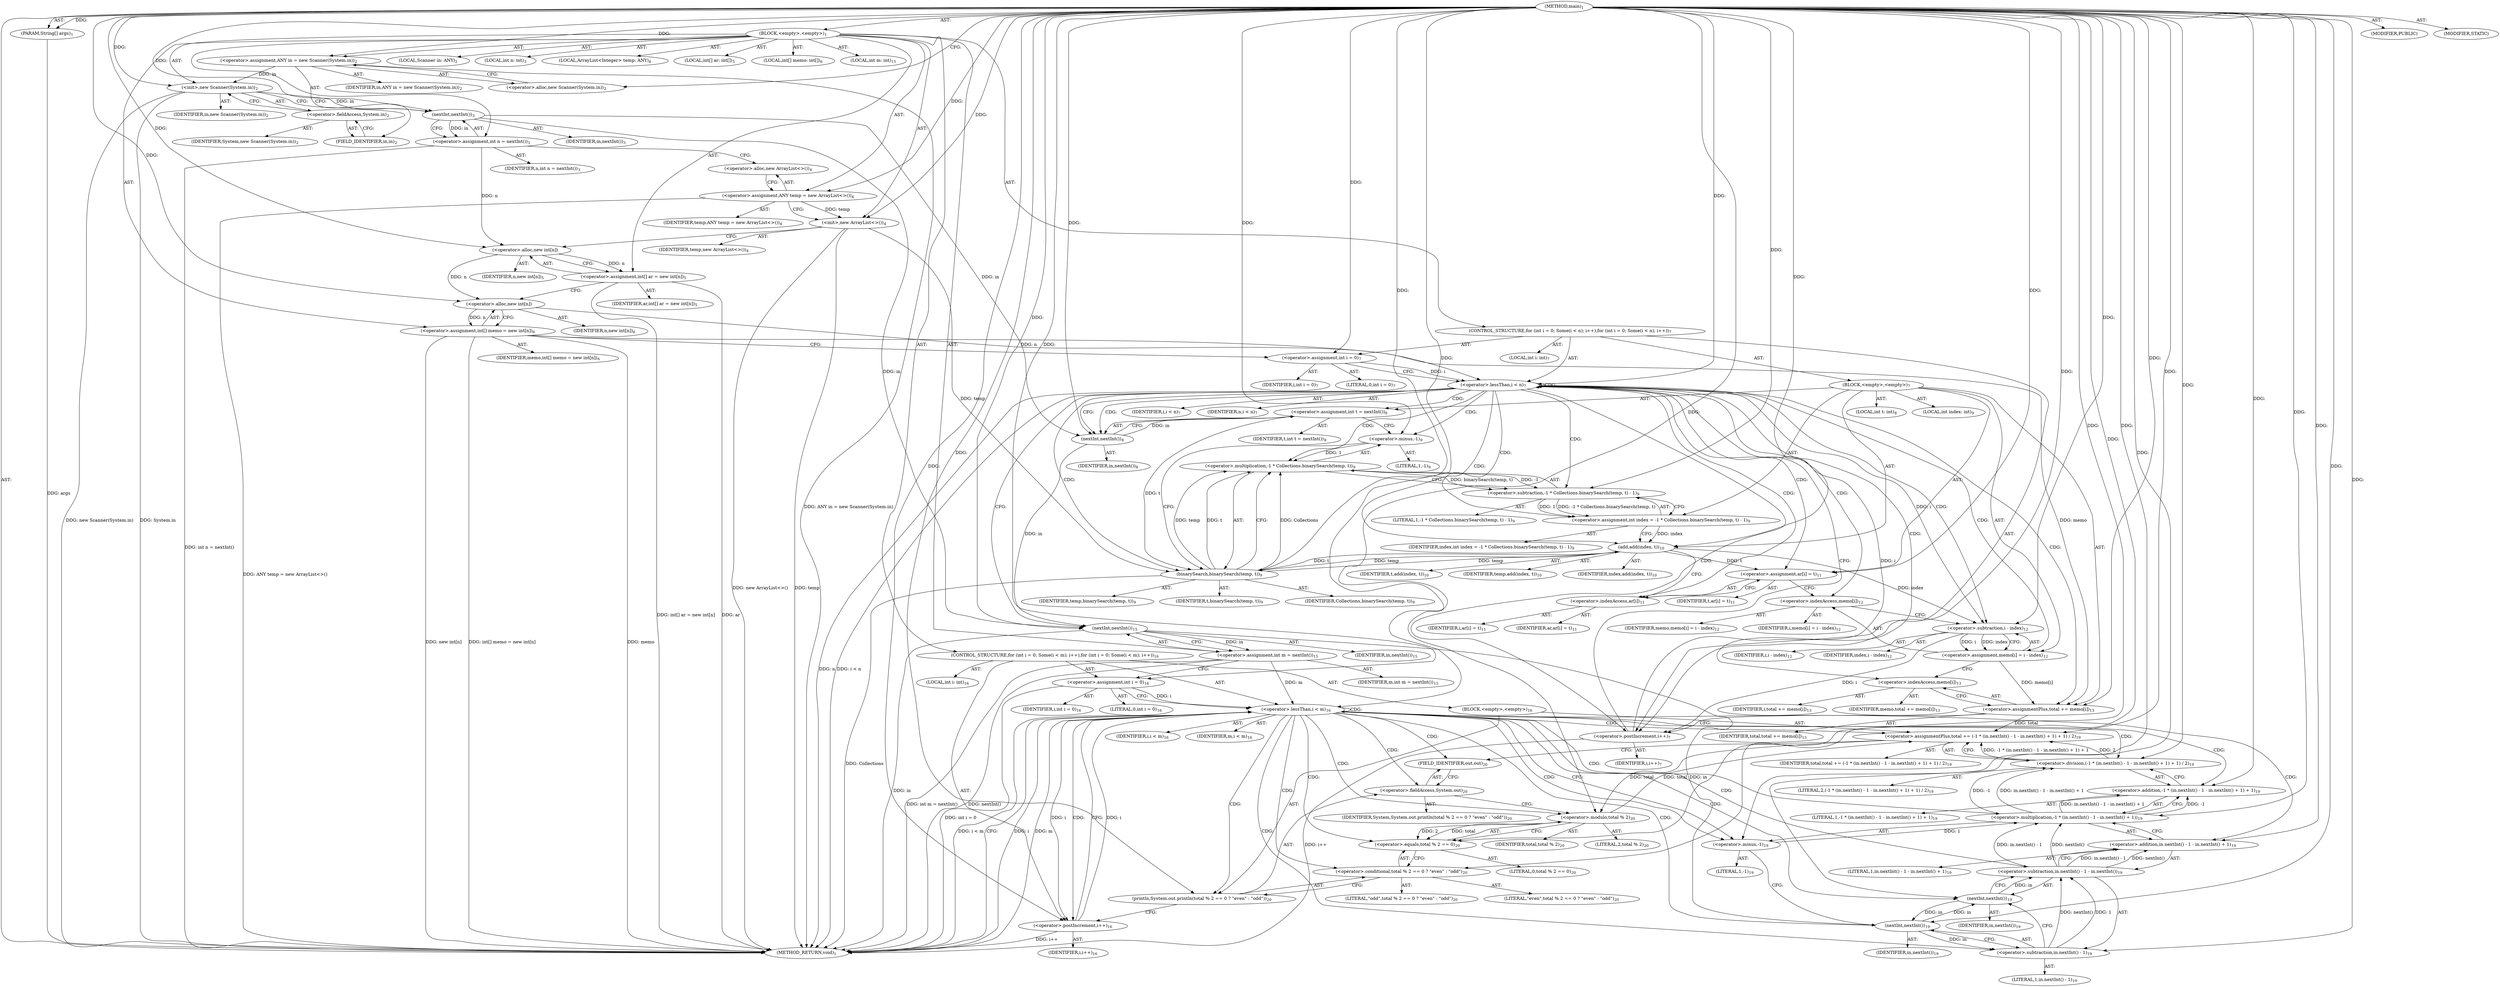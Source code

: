 digraph "main" {  
"21" [label = <(METHOD,main)<SUB>1</SUB>> ]
"22" [label = <(PARAM,String[] args)<SUB>1</SUB>> ]
"23" [label = <(BLOCK,&lt;empty&gt;,&lt;empty&gt;)<SUB>1</SUB>> ]
"4" [label = <(LOCAL,Scanner in: ANY)<SUB>2</SUB>> ]
"24" [label = <(&lt;operator&gt;.assignment,ANY in = new Scanner(System.in))<SUB>2</SUB>> ]
"25" [label = <(IDENTIFIER,in,ANY in = new Scanner(System.in))<SUB>2</SUB>> ]
"26" [label = <(&lt;operator&gt;.alloc,new Scanner(System.in))<SUB>2</SUB>> ]
"27" [label = <(&lt;init&gt;,new Scanner(System.in))<SUB>2</SUB>> ]
"3" [label = <(IDENTIFIER,in,new Scanner(System.in))<SUB>2</SUB>> ]
"28" [label = <(&lt;operator&gt;.fieldAccess,System.in)<SUB>2</SUB>> ]
"29" [label = <(IDENTIFIER,System,new Scanner(System.in))<SUB>2</SUB>> ]
"30" [label = <(FIELD_IDENTIFIER,in,in)<SUB>2</SUB>> ]
"31" [label = <(LOCAL,int n: int)<SUB>3</SUB>> ]
"32" [label = <(&lt;operator&gt;.assignment,int n = nextInt())<SUB>3</SUB>> ]
"33" [label = <(IDENTIFIER,n,int n = nextInt())<SUB>3</SUB>> ]
"34" [label = <(nextInt,nextInt())<SUB>3</SUB>> ]
"35" [label = <(IDENTIFIER,in,nextInt())<SUB>3</SUB>> ]
"6" [label = <(LOCAL,ArrayList&lt;Integer&gt; temp: ANY)<SUB>4</SUB>> ]
"36" [label = <(&lt;operator&gt;.assignment,ANY temp = new ArrayList&lt;&gt;())<SUB>4</SUB>> ]
"37" [label = <(IDENTIFIER,temp,ANY temp = new ArrayList&lt;&gt;())<SUB>4</SUB>> ]
"38" [label = <(&lt;operator&gt;.alloc,new ArrayList&lt;&gt;())<SUB>4</SUB>> ]
"39" [label = <(&lt;init&gt;,new ArrayList&lt;&gt;())<SUB>4</SUB>> ]
"5" [label = <(IDENTIFIER,temp,new ArrayList&lt;&gt;())<SUB>4</SUB>> ]
"40" [label = <(LOCAL,int[] ar: int[])<SUB>5</SUB>> ]
"41" [label = <(&lt;operator&gt;.assignment,int[] ar = new int[n])<SUB>5</SUB>> ]
"42" [label = <(IDENTIFIER,ar,int[] ar = new int[n])<SUB>5</SUB>> ]
"43" [label = <(&lt;operator&gt;.alloc,new int[n])> ]
"44" [label = <(IDENTIFIER,n,new int[n])<SUB>5</SUB>> ]
"45" [label = <(LOCAL,int[] memo: int[])<SUB>6</SUB>> ]
"46" [label = <(&lt;operator&gt;.assignment,int[] memo = new int[n])<SUB>6</SUB>> ]
"47" [label = <(IDENTIFIER,memo,int[] memo = new int[n])<SUB>6</SUB>> ]
"48" [label = <(&lt;operator&gt;.alloc,new int[n])> ]
"49" [label = <(IDENTIFIER,n,new int[n])<SUB>6</SUB>> ]
"50" [label = <(CONTROL_STRUCTURE,for (int i = 0; Some(i &lt; n); i++),for (int i = 0; Some(i &lt; n); i++))<SUB>7</SUB>> ]
"51" [label = <(LOCAL,int i: int)<SUB>7</SUB>> ]
"52" [label = <(&lt;operator&gt;.assignment,int i = 0)<SUB>7</SUB>> ]
"53" [label = <(IDENTIFIER,i,int i = 0)<SUB>7</SUB>> ]
"54" [label = <(LITERAL,0,int i = 0)<SUB>7</SUB>> ]
"55" [label = <(&lt;operator&gt;.lessThan,i &lt; n)<SUB>7</SUB>> ]
"56" [label = <(IDENTIFIER,i,i &lt; n)<SUB>7</SUB>> ]
"57" [label = <(IDENTIFIER,n,i &lt; n)<SUB>7</SUB>> ]
"58" [label = <(&lt;operator&gt;.postIncrement,i++)<SUB>7</SUB>> ]
"59" [label = <(IDENTIFIER,i,i++)<SUB>7</SUB>> ]
"60" [label = <(BLOCK,&lt;empty&gt;,&lt;empty&gt;)<SUB>7</SUB>> ]
"61" [label = <(LOCAL,int t: int)<SUB>8</SUB>> ]
"62" [label = <(&lt;operator&gt;.assignment,int t = nextInt())<SUB>8</SUB>> ]
"63" [label = <(IDENTIFIER,t,int t = nextInt())<SUB>8</SUB>> ]
"64" [label = <(nextInt,nextInt())<SUB>8</SUB>> ]
"65" [label = <(IDENTIFIER,in,nextInt())<SUB>8</SUB>> ]
"66" [label = <(LOCAL,int index: int)<SUB>9</SUB>> ]
"67" [label = <(&lt;operator&gt;.assignment,int index = -1 * Collections.binarySearch(temp, t) - 1)<SUB>9</SUB>> ]
"68" [label = <(IDENTIFIER,index,int index = -1 * Collections.binarySearch(temp, t) - 1)<SUB>9</SUB>> ]
"69" [label = <(&lt;operator&gt;.subtraction,-1 * Collections.binarySearch(temp, t) - 1)<SUB>9</SUB>> ]
"70" [label = <(&lt;operator&gt;.multiplication,-1 * Collections.binarySearch(temp, t))<SUB>9</SUB>> ]
"71" [label = <(&lt;operator&gt;.minus,-1)<SUB>9</SUB>> ]
"72" [label = <(LITERAL,1,-1)<SUB>9</SUB>> ]
"73" [label = <(binarySearch,binarySearch(temp, t))<SUB>9</SUB>> ]
"74" [label = <(IDENTIFIER,Collections,binarySearch(temp, t))<SUB>9</SUB>> ]
"75" [label = <(IDENTIFIER,temp,binarySearch(temp, t))<SUB>9</SUB>> ]
"76" [label = <(IDENTIFIER,t,binarySearch(temp, t))<SUB>9</SUB>> ]
"77" [label = <(LITERAL,1,-1 * Collections.binarySearch(temp, t) - 1)<SUB>9</SUB>> ]
"78" [label = <(add,add(index, t))<SUB>10</SUB>> ]
"79" [label = <(IDENTIFIER,temp,add(index, t))<SUB>10</SUB>> ]
"80" [label = <(IDENTIFIER,index,add(index, t))<SUB>10</SUB>> ]
"81" [label = <(IDENTIFIER,t,add(index, t))<SUB>10</SUB>> ]
"82" [label = <(&lt;operator&gt;.assignment,ar[i] = t)<SUB>11</SUB>> ]
"83" [label = <(&lt;operator&gt;.indexAccess,ar[i])<SUB>11</SUB>> ]
"84" [label = <(IDENTIFIER,ar,ar[i] = t)<SUB>11</SUB>> ]
"85" [label = <(IDENTIFIER,i,ar[i] = t)<SUB>11</SUB>> ]
"86" [label = <(IDENTIFIER,t,ar[i] = t)<SUB>11</SUB>> ]
"87" [label = <(&lt;operator&gt;.assignment,memo[i] = i - index)<SUB>12</SUB>> ]
"88" [label = <(&lt;operator&gt;.indexAccess,memo[i])<SUB>12</SUB>> ]
"89" [label = <(IDENTIFIER,memo,memo[i] = i - index)<SUB>12</SUB>> ]
"90" [label = <(IDENTIFIER,i,memo[i] = i - index)<SUB>12</SUB>> ]
"91" [label = <(&lt;operator&gt;.subtraction,i - index)<SUB>12</SUB>> ]
"92" [label = <(IDENTIFIER,i,i - index)<SUB>12</SUB>> ]
"93" [label = <(IDENTIFIER,index,i - index)<SUB>12</SUB>> ]
"94" [label = <(&lt;operator&gt;.assignmentPlus,total += memo[i])<SUB>13</SUB>> ]
"95" [label = <(IDENTIFIER,total,total += memo[i])<SUB>13</SUB>> ]
"96" [label = <(&lt;operator&gt;.indexAccess,memo[i])<SUB>13</SUB>> ]
"97" [label = <(IDENTIFIER,memo,total += memo[i])<SUB>13</SUB>> ]
"98" [label = <(IDENTIFIER,i,total += memo[i])<SUB>13</SUB>> ]
"99" [label = <(LOCAL,int m: int)<SUB>15</SUB>> ]
"100" [label = <(&lt;operator&gt;.assignment,int m = nextInt())<SUB>15</SUB>> ]
"101" [label = <(IDENTIFIER,m,int m = nextInt())<SUB>15</SUB>> ]
"102" [label = <(nextInt,nextInt())<SUB>15</SUB>> ]
"103" [label = <(IDENTIFIER,in,nextInt())<SUB>15</SUB>> ]
"104" [label = <(CONTROL_STRUCTURE,for (int i = 0; Some(i &lt; m); i++),for (int i = 0; Some(i &lt; m); i++))<SUB>16</SUB>> ]
"105" [label = <(LOCAL,int i: int)<SUB>16</SUB>> ]
"106" [label = <(&lt;operator&gt;.assignment,int i = 0)<SUB>16</SUB>> ]
"107" [label = <(IDENTIFIER,i,int i = 0)<SUB>16</SUB>> ]
"108" [label = <(LITERAL,0,int i = 0)<SUB>16</SUB>> ]
"109" [label = <(&lt;operator&gt;.lessThan,i &lt; m)<SUB>16</SUB>> ]
"110" [label = <(IDENTIFIER,i,i &lt; m)<SUB>16</SUB>> ]
"111" [label = <(IDENTIFIER,m,i &lt; m)<SUB>16</SUB>> ]
"112" [label = <(&lt;operator&gt;.postIncrement,i++)<SUB>16</SUB>> ]
"113" [label = <(IDENTIFIER,i,i++)<SUB>16</SUB>> ]
"114" [label = <(BLOCK,&lt;empty&gt;,&lt;empty&gt;)<SUB>16</SUB>> ]
"115" [label = <(&lt;operator&gt;.assignmentPlus,total += (-1 * (in.nextInt() - 1 - in.nextInt() + 1) + 1) / 2)<SUB>19</SUB>> ]
"116" [label = <(IDENTIFIER,total,total += (-1 * (in.nextInt() - 1 - in.nextInt() + 1) + 1) / 2)<SUB>19</SUB>> ]
"117" [label = <(&lt;operator&gt;.division,(-1 * (in.nextInt() - 1 - in.nextInt() + 1) + 1) / 2)<SUB>19</SUB>> ]
"118" [label = <(&lt;operator&gt;.addition,-1 * (in.nextInt() - 1 - in.nextInt() + 1) + 1)<SUB>19</SUB>> ]
"119" [label = <(&lt;operator&gt;.multiplication,-1 * (in.nextInt() - 1 - in.nextInt() + 1))<SUB>19</SUB>> ]
"120" [label = <(&lt;operator&gt;.minus,-1)<SUB>19</SUB>> ]
"121" [label = <(LITERAL,1,-1)<SUB>19</SUB>> ]
"122" [label = <(&lt;operator&gt;.addition,in.nextInt() - 1 - in.nextInt() + 1)<SUB>19</SUB>> ]
"123" [label = <(&lt;operator&gt;.subtraction,in.nextInt() - 1 - in.nextInt())<SUB>19</SUB>> ]
"124" [label = <(&lt;operator&gt;.subtraction,in.nextInt() - 1)<SUB>19</SUB>> ]
"125" [label = <(nextInt,nextInt())<SUB>19</SUB>> ]
"126" [label = <(IDENTIFIER,in,nextInt())<SUB>19</SUB>> ]
"127" [label = <(LITERAL,1,in.nextInt() - 1)<SUB>19</SUB>> ]
"128" [label = <(nextInt,nextInt())<SUB>19</SUB>> ]
"129" [label = <(IDENTIFIER,in,nextInt())<SUB>19</SUB>> ]
"130" [label = <(LITERAL,1,in.nextInt() - 1 - in.nextInt() + 1)<SUB>19</SUB>> ]
"131" [label = <(LITERAL,1,-1 * (in.nextInt() - 1 - in.nextInt() + 1) + 1)<SUB>19</SUB>> ]
"132" [label = <(LITERAL,2,(-1 * (in.nextInt() - 1 - in.nextInt() + 1) + 1) / 2)<SUB>19</SUB>> ]
"133" [label = <(println,System.out.println(total % 2 == 0 ? &quot;even&quot; : &quot;odd&quot;))<SUB>20</SUB>> ]
"134" [label = <(&lt;operator&gt;.fieldAccess,System.out)<SUB>20</SUB>> ]
"135" [label = <(IDENTIFIER,System,System.out.println(total % 2 == 0 ? &quot;even&quot; : &quot;odd&quot;))<SUB>20</SUB>> ]
"136" [label = <(FIELD_IDENTIFIER,out,out)<SUB>20</SUB>> ]
"137" [label = <(&lt;operator&gt;.conditional,total % 2 == 0 ? &quot;even&quot; : &quot;odd&quot;)<SUB>20</SUB>> ]
"138" [label = <(&lt;operator&gt;.equals,total % 2 == 0)<SUB>20</SUB>> ]
"139" [label = <(&lt;operator&gt;.modulo,total % 2)<SUB>20</SUB>> ]
"140" [label = <(IDENTIFIER,total,total % 2)<SUB>20</SUB>> ]
"141" [label = <(LITERAL,2,total % 2)<SUB>20</SUB>> ]
"142" [label = <(LITERAL,0,total % 2 == 0)<SUB>20</SUB>> ]
"143" [label = <(LITERAL,&quot;even&quot;,total % 2 == 0 ? &quot;even&quot; : &quot;odd&quot;)<SUB>20</SUB>> ]
"144" [label = <(LITERAL,&quot;odd&quot;,total % 2 == 0 ? &quot;even&quot; : &quot;odd&quot;)<SUB>20</SUB>> ]
"145" [label = <(MODIFIER,PUBLIC)> ]
"146" [label = <(MODIFIER,STATIC)> ]
"147" [label = <(METHOD_RETURN,void)<SUB>1</SUB>> ]
  "21" -> "22"  [ label = "AST: "] 
  "21" -> "23"  [ label = "AST: "] 
  "21" -> "145"  [ label = "AST: "] 
  "21" -> "146"  [ label = "AST: "] 
  "21" -> "147"  [ label = "AST: "] 
  "23" -> "4"  [ label = "AST: "] 
  "23" -> "24"  [ label = "AST: "] 
  "23" -> "27"  [ label = "AST: "] 
  "23" -> "31"  [ label = "AST: "] 
  "23" -> "32"  [ label = "AST: "] 
  "23" -> "6"  [ label = "AST: "] 
  "23" -> "36"  [ label = "AST: "] 
  "23" -> "39"  [ label = "AST: "] 
  "23" -> "40"  [ label = "AST: "] 
  "23" -> "41"  [ label = "AST: "] 
  "23" -> "45"  [ label = "AST: "] 
  "23" -> "46"  [ label = "AST: "] 
  "23" -> "50"  [ label = "AST: "] 
  "23" -> "99"  [ label = "AST: "] 
  "23" -> "100"  [ label = "AST: "] 
  "23" -> "104"  [ label = "AST: "] 
  "24" -> "25"  [ label = "AST: "] 
  "24" -> "26"  [ label = "AST: "] 
  "27" -> "3"  [ label = "AST: "] 
  "27" -> "28"  [ label = "AST: "] 
  "28" -> "29"  [ label = "AST: "] 
  "28" -> "30"  [ label = "AST: "] 
  "32" -> "33"  [ label = "AST: "] 
  "32" -> "34"  [ label = "AST: "] 
  "34" -> "35"  [ label = "AST: "] 
  "36" -> "37"  [ label = "AST: "] 
  "36" -> "38"  [ label = "AST: "] 
  "39" -> "5"  [ label = "AST: "] 
  "41" -> "42"  [ label = "AST: "] 
  "41" -> "43"  [ label = "AST: "] 
  "43" -> "44"  [ label = "AST: "] 
  "46" -> "47"  [ label = "AST: "] 
  "46" -> "48"  [ label = "AST: "] 
  "48" -> "49"  [ label = "AST: "] 
  "50" -> "51"  [ label = "AST: "] 
  "50" -> "52"  [ label = "AST: "] 
  "50" -> "55"  [ label = "AST: "] 
  "50" -> "58"  [ label = "AST: "] 
  "50" -> "60"  [ label = "AST: "] 
  "52" -> "53"  [ label = "AST: "] 
  "52" -> "54"  [ label = "AST: "] 
  "55" -> "56"  [ label = "AST: "] 
  "55" -> "57"  [ label = "AST: "] 
  "58" -> "59"  [ label = "AST: "] 
  "60" -> "61"  [ label = "AST: "] 
  "60" -> "62"  [ label = "AST: "] 
  "60" -> "66"  [ label = "AST: "] 
  "60" -> "67"  [ label = "AST: "] 
  "60" -> "78"  [ label = "AST: "] 
  "60" -> "82"  [ label = "AST: "] 
  "60" -> "87"  [ label = "AST: "] 
  "60" -> "94"  [ label = "AST: "] 
  "62" -> "63"  [ label = "AST: "] 
  "62" -> "64"  [ label = "AST: "] 
  "64" -> "65"  [ label = "AST: "] 
  "67" -> "68"  [ label = "AST: "] 
  "67" -> "69"  [ label = "AST: "] 
  "69" -> "70"  [ label = "AST: "] 
  "69" -> "77"  [ label = "AST: "] 
  "70" -> "71"  [ label = "AST: "] 
  "70" -> "73"  [ label = "AST: "] 
  "71" -> "72"  [ label = "AST: "] 
  "73" -> "74"  [ label = "AST: "] 
  "73" -> "75"  [ label = "AST: "] 
  "73" -> "76"  [ label = "AST: "] 
  "78" -> "79"  [ label = "AST: "] 
  "78" -> "80"  [ label = "AST: "] 
  "78" -> "81"  [ label = "AST: "] 
  "82" -> "83"  [ label = "AST: "] 
  "82" -> "86"  [ label = "AST: "] 
  "83" -> "84"  [ label = "AST: "] 
  "83" -> "85"  [ label = "AST: "] 
  "87" -> "88"  [ label = "AST: "] 
  "87" -> "91"  [ label = "AST: "] 
  "88" -> "89"  [ label = "AST: "] 
  "88" -> "90"  [ label = "AST: "] 
  "91" -> "92"  [ label = "AST: "] 
  "91" -> "93"  [ label = "AST: "] 
  "94" -> "95"  [ label = "AST: "] 
  "94" -> "96"  [ label = "AST: "] 
  "96" -> "97"  [ label = "AST: "] 
  "96" -> "98"  [ label = "AST: "] 
  "100" -> "101"  [ label = "AST: "] 
  "100" -> "102"  [ label = "AST: "] 
  "102" -> "103"  [ label = "AST: "] 
  "104" -> "105"  [ label = "AST: "] 
  "104" -> "106"  [ label = "AST: "] 
  "104" -> "109"  [ label = "AST: "] 
  "104" -> "112"  [ label = "AST: "] 
  "104" -> "114"  [ label = "AST: "] 
  "106" -> "107"  [ label = "AST: "] 
  "106" -> "108"  [ label = "AST: "] 
  "109" -> "110"  [ label = "AST: "] 
  "109" -> "111"  [ label = "AST: "] 
  "112" -> "113"  [ label = "AST: "] 
  "114" -> "115"  [ label = "AST: "] 
  "114" -> "133"  [ label = "AST: "] 
  "115" -> "116"  [ label = "AST: "] 
  "115" -> "117"  [ label = "AST: "] 
  "117" -> "118"  [ label = "AST: "] 
  "117" -> "132"  [ label = "AST: "] 
  "118" -> "119"  [ label = "AST: "] 
  "118" -> "131"  [ label = "AST: "] 
  "119" -> "120"  [ label = "AST: "] 
  "119" -> "122"  [ label = "AST: "] 
  "120" -> "121"  [ label = "AST: "] 
  "122" -> "123"  [ label = "AST: "] 
  "122" -> "130"  [ label = "AST: "] 
  "123" -> "124"  [ label = "AST: "] 
  "123" -> "128"  [ label = "AST: "] 
  "124" -> "125"  [ label = "AST: "] 
  "124" -> "127"  [ label = "AST: "] 
  "125" -> "126"  [ label = "AST: "] 
  "128" -> "129"  [ label = "AST: "] 
  "133" -> "134"  [ label = "AST: "] 
  "133" -> "137"  [ label = "AST: "] 
  "134" -> "135"  [ label = "AST: "] 
  "134" -> "136"  [ label = "AST: "] 
  "137" -> "138"  [ label = "AST: "] 
  "137" -> "143"  [ label = "AST: "] 
  "137" -> "144"  [ label = "AST: "] 
  "138" -> "139"  [ label = "AST: "] 
  "138" -> "142"  [ label = "AST: "] 
  "139" -> "140"  [ label = "AST: "] 
  "139" -> "141"  [ label = "AST: "] 
  "24" -> "30"  [ label = "CFG: "] 
  "27" -> "34"  [ label = "CFG: "] 
  "32" -> "38"  [ label = "CFG: "] 
  "36" -> "39"  [ label = "CFG: "] 
  "39" -> "43"  [ label = "CFG: "] 
  "41" -> "48"  [ label = "CFG: "] 
  "46" -> "52"  [ label = "CFG: "] 
  "100" -> "106"  [ label = "CFG: "] 
  "26" -> "24"  [ label = "CFG: "] 
  "28" -> "27"  [ label = "CFG: "] 
  "34" -> "32"  [ label = "CFG: "] 
  "38" -> "36"  [ label = "CFG: "] 
  "43" -> "41"  [ label = "CFG: "] 
  "48" -> "46"  [ label = "CFG: "] 
  "52" -> "55"  [ label = "CFG: "] 
  "55" -> "64"  [ label = "CFG: "] 
  "55" -> "102"  [ label = "CFG: "] 
  "58" -> "55"  [ label = "CFG: "] 
  "102" -> "100"  [ label = "CFG: "] 
  "106" -> "109"  [ label = "CFG: "] 
  "109" -> "147"  [ label = "CFG: "] 
  "109" -> "120"  [ label = "CFG: "] 
  "112" -> "109"  [ label = "CFG: "] 
  "30" -> "28"  [ label = "CFG: "] 
  "62" -> "71"  [ label = "CFG: "] 
  "67" -> "78"  [ label = "CFG: "] 
  "78" -> "83"  [ label = "CFG: "] 
  "82" -> "88"  [ label = "CFG: "] 
  "87" -> "96"  [ label = "CFG: "] 
  "94" -> "58"  [ label = "CFG: "] 
  "115" -> "136"  [ label = "CFG: "] 
  "133" -> "112"  [ label = "CFG: "] 
  "64" -> "62"  [ label = "CFG: "] 
  "69" -> "67"  [ label = "CFG: "] 
  "83" -> "82"  [ label = "CFG: "] 
  "88" -> "91"  [ label = "CFG: "] 
  "91" -> "87"  [ label = "CFG: "] 
  "96" -> "94"  [ label = "CFG: "] 
  "117" -> "115"  [ label = "CFG: "] 
  "134" -> "139"  [ label = "CFG: "] 
  "137" -> "133"  [ label = "CFG: "] 
  "70" -> "69"  [ label = "CFG: "] 
  "118" -> "117"  [ label = "CFG: "] 
  "136" -> "134"  [ label = "CFG: "] 
  "138" -> "137"  [ label = "CFG: "] 
  "71" -> "73"  [ label = "CFG: "] 
  "73" -> "70"  [ label = "CFG: "] 
  "119" -> "118"  [ label = "CFG: "] 
  "139" -> "138"  [ label = "CFG: "] 
  "120" -> "125"  [ label = "CFG: "] 
  "122" -> "119"  [ label = "CFG: "] 
  "123" -> "122"  [ label = "CFG: "] 
  "124" -> "128"  [ label = "CFG: "] 
  "128" -> "123"  [ label = "CFG: "] 
  "125" -> "124"  [ label = "CFG: "] 
  "21" -> "26"  [ label = "CFG: "] 
  "22" -> "147"  [ label = "DDG: args"] 
  "24" -> "147"  [ label = "DDG: ANY in = new Scanner(System.in)"] 
  "27" -> "147"  [ label = "DDG: System.in"] 
  "27" -> "147"  [ label = "DDG: new Scanner(System.in)"] 
  "32" -> "147"  [ label = "DDG: int n = nextInt()"] 
  "36" -> "147"  [ label = "DDG: ANY temp = new ArrayList&lt;&gt;()"] 
  "39" -> "147"  [ label = "DDG: temp"] 
  "39" -> "147"  [ label = "DDG: new ArrayList&lt;&gt;()"] 
  "41" -> "147"  [ label = "DDG: ar"] 
  "41" -> "147"  [ label = "DDG: int[] ar = new int[n]"] 
  "46" -> "147"  [ label = "DDG: memo"] 
  "46" -> "147"  [ label = "DDG: new int[n]"] 
  "46" -> "147"  [ label = "DDG: int[] memo = new int[n]"] 
  "55" -> "147"  [ label = "DDG: n"] 
  "55" -> "147"  [ label = "DDG: i &lt; n"] 
  "102" -> "147"  [ label = "DDG: in"] 
  "100" -> "147"  [ label = "DDG: nextInt()"] 
  "100" -> "147"  [ label = "DDG: int m = nextInt()"] 
  "106" -> "147"  [ label = "DDG: int i = 0"] 
  "109" -> "147"  [ label = "DDG: i"] 
  "109" -> "147"  [ label = "DDG: m"] 
  "109" -> "147"  [ label = "DDG: i &lt; m"] 
  "112" -> "147"  [ label = "DDG: i++"] 
  "58" -> "147"  [ label = "DDG: i++"] 
  "73" -> "147"  [ label = "DDG: Collections"] 
  "21" -> "22"  [ label = "DDG: "] 
  "21" -> "24"  [ label = "DDG: "] 
  "34" -> "32"  [ label = "DDG: in"] 
  "21" -> "36"  [ label = "DDG: "] 
  "43" -> "41"  [ label = "DDG: n"] 
  "48" -> "46"  [ label = "DDG: n"] 
  "102" -> "100"  [ label = "DDG: in"] 
  "24" -> "27"  [ label = "DDG: in"] 
  "21" -> "27"  [ label = "DDG: "] 
  "36" -> "39"  [ label = "DDG: temp"] 
  "21" -> "39"  [ label = "DDG: "] 
  "21" -> "52"  [ label = "DDG: "] 
  "21" -> "106"  [ label = "DDG: "] 
  "27" -> "34"  [ label = "DDG: in"] 
  "21" -> "34"  [ label = "DDG: "] 
  "32" -> "43"  [ label = "DDG: n"] 
  "21" -> "43"  [ label = "DDG: "] 
  "43" -> "48"  [ label = "DDG: n"] 
  "21" -> "48"  [ label = "DDG: "] 
  "52" -> "55"  [ label = "DDG: i"] 
  "58" -> "55"  [ label = "DDG: i"] 
  "21" -> "55"  [ label = "DDG: "] 
  "48" -> "55"  [ label = "DDG: n"] 
  "91" -> "58"  [ label = "DDG: i"] 
  "21" -> "58"  [ label = "DDG: "] 
  "64" -> "62"  [ label = "DDG: in"] 
  "69" -> "67"  [ label = "DDG: -1 * Collections.binarySearch(temp, t)"] 
  "69" -> "67"  [ label = "DDG: 1"] 
  "78" -> "82"  [ label = "DDG: t"] 
  "21" -> "82"  [ label = "DDG: "] 
  "91" -> "87"  [ label = "DDG: i"] 
  "91" -> "87"  [ label = "DDG: index"] 
  "46" -> "94"  [ label = "DDG: memo"] 
  "87" -> "94"  [ label = "DDG: memo[i]"] 
  "34" -> "102"  [ label = "DDG: in"] 
  "64" -> "102"  [ label = "DDG: in"] 
  "21" -> "102"  [ label = "DDG: "] 
  "106" -> "109"  [ label = "DDG: i"] 
  "112" -> "109"  [ label = "DDG: i"] 
  "21" -> "109"  [ label = "DDG: "] 
  "100" -> "109"  [ label = "DDG: m"] 
  "109" -> "112"  [ label = "DDG: i"] 
  "21" -> "112"  [ label = "DDG: "] 
  "117" -> "115"  [ label = "DDG: -1 * (in.nextInt() - 1 - in.nextInt() + 1) + 1"] 
  "117" -> "115"  [ label = "DDG: 2"] 
  "73" -> "78"  [ label = "DDG: temp"] 
  "21" -> "78"  [ label = "DDG: "] 
  "67" -> "78"  [ label = "DDG: index"] 
  "73" -> "78"  [ label = "DDG: t"] 
  "21" -> "94"  [ label = "DDG: "] 
  "139" -> "115"  [ label = "DDG: total"] 
  "94" -> "115"  [ label = "DDG: total"] 
  "21" -> "115"  [ label = "DDG: "] 
  "21" -> "133"  [ label = "DDG: "] 
  "34" -> "64"  [ label = "DDG: in"] 
  "21" -> "64"  [ label = "DDG: "] 
  "70" -> "69"  [ label = "DDG: -1"] 
  "70" -> "69"  [ label = "DDG: binarySearch(temp, t)"] 
  "21" -> "69"  [ label = "DDG: "] 
  "55" -> "91"  [ label = "DDG: i"] 
  "21" -> "91"  [ label = "DDG: "] 
  "78" -> "91"  [ label = "DDG: index"] 
  "119" -> "117"  [ label = "DDG: -1"] 
  "119" -> "117"  [ label = "DDG: in.nextInt() - 1 - in.nextInt() + 1"] 
  "21" -> "117"  [ label = "DDG: "] 
  "21" -> "137"  [ label = "DDG: "] 
  "71" -> "70"  [ label = "DDG: 1"] 
  "73" -> "70"  [ label = "DDG: Collections"] 
  "73" -> "70"  [ label = "DDG: temp"] 
  "73" -> "70"  [ label = "DDG: t"] 
  "119" -> "118"  [ label = "DDG: -1"] 
  "119" -> "118"  [ label = "DDG: in.nextInt() - 1 - in.nextInt() + 1"] 
  "21" -> "118"  [ label = "DDG: "] 
  "139" -> "138"  [ label = "DDG: total"] 
  "139" -> "138"  [ label = "DDG: 2"] 
  "21" -> "138"  [ label = "DDG: "] 
  "21" -> "71"  [ label = "DDG: "] 
  "21" -> "73"  [ label = "DDG: "] 
  "39" -> "73"  [ label = "DDG: temp"] 
  "78" -> "73"  [ label = "DDG: temp"] 
  "62" -> "73"  [ label = "DDG: t"] 
  "120" -> "119"  [ label = "DDG: 1"] 
  "123" -> "119"  [ label = "DDG: in.nextInt() - 1"] 
  "123" -> "119"  [ label = "DDG: nextInt()"] 
  "21" -> "119"  [ label = "DDG: "] 
  "115" -> "139"  [ label = "DDG: total"] 
  "21" -> "139"  [ label = "DDG: "] 
  "21" -> "120"  [ label = "DDG: "] 
  "123" -> "122"  [ label = "DDG: in.nextInt() - 1"] 
  "123" -> "122"  [ label = "DDG: nextInt()"] 
  "21" -> "122"  [ label = "DDG: "] 
  "124" -> "123"  [ label = "DDG: nextInt()"] 
  "124" -> "123"  [ label = "DDG: 1"] 
  "128" -> "123"  [ label = "DDG: in"] 
  "125" -> "124"  [ label = "DDG: in"] 
  "21" -> "124"  [ label = "DDG: "] 
  "125" -> "128"  [ label = "DDG: in"] 
  "21" -> "128"  [ label = "DDG: "] 
  "102" -> "125"  [ label = "DDG: in"] 
  "128" -> "125"  [ label = "DDG: in"] 
  "21" -> "125"  [ label = "DDG: "] 
  "55" -> "94"  [ label = "CDG: "] 
  "55" -> "73"  [ label = "CDG: "] 
  "55" -> "96"  [ label = "CDG: "] 
  "55" -> "64"  [ label = "CDG: "] 
  "55" -> "69"  [ label = "CDG: "] 
  "55" -> "67"  [ label = "CDG: "] 
  "55" -> "87"  [ label = "CDG: "] 
  "55" -> "91"  [ label = "CDG: "] 
  "55" -> "82"  [ label = "CDG: "] 
  "55" -> "58"  [ label = "CDG: "] 
  "55" -> "83"  [ label = "CDG: "] 
  "55" -> "71"  [ label = "CDG: "] 
  "55" -> "88"  [ label = "CDG: "] 
  "55" -> "70"  [ label = "CDG: "] 
  "55" -> "55"  [ label = "CDG: "] 
  "55" -> "78"  [ label = "CDG: "] 
  "55" -> "62"  [ label = "CDG: "] 
  "109" -> "115"  [ label = "CDG: "] 
  "109" -> "120"  [ label = "CDG: "] 
  "109" -> "136"  [ label = "CDG: "] 
  "109" -> "122"  [ label = "CDG: "] 
  "109" -> "128"  [ label = "CDG: "] 
  "109" -> "119"  [ label = "CDG: "] 
  "109" -> "123"  [ label = "CDG: "] 
  "109" -> "112"  [ label = "CDG: "] 
  "109" -> "134"  [ label = "CDG: "] 
  "109" -> "138"  [ label = "CDG: "] 
  "109" -> "137"  [ label = "CDG: "] 
  "109" -> "118"  [ label = "CDG: "] 
  "109" -> "117"  [ label = "CDG: "] 
  "109" -> "139"  [ label = "CDG: "] 
  "109" -> "124"  [ label = "CDG: "] 
  "109" -> "125"  [ label = "CDG: "] 
  "109" -> "109"  [ label = "CDG: "] 
  "109" -> "133"  [ label = "CDG: "] 
}
